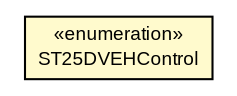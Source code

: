 #!/usr/local/bin/dot
#
# Class diagram 
# Generated by UMLGraph version R5_7_2-3-gee82a7 (http://www.umlgraph.org/)
#

digraph G {
	edge [fontname="arial",fontsize=10,labelfontname="arial",labelfontsize=10];
	node [fontname="arial",fontsize=10,shape=plaintext];
	nodesep=0.25;
	ranksep=0.5;
	// com.st.st25sdk.type5.st25dv.ST25DVDynRegisterEh.ST25DVEHControl
	c19383 [label=<<table title="com.st.st25sdk.type5.st25dv.ST25DVDynRegisterEh.ST25DVEHControl" border="0" cellborder="1" cellspacing="0" cellpadding="2" port="p" bgcolor="lemonChiffon" href="./ST25DVDynRegisterEh.ST25DVEHControl.html">
		<tr><td><table border="0" cellspacing="0" cellpadding="1">
<tr><td align="center" balign="center"> &#171;enumeration&#187; </td></tr>
<tr><td align="center" balign="center"> ST25DVEHControl </td></tr>
		</table></td></tr>
		</table>>, URL="./ST25DVDynRegisterEh.ST25DVEHControl.html", fontname="arial", fontcolor="black", fontsize=9.0];
}

